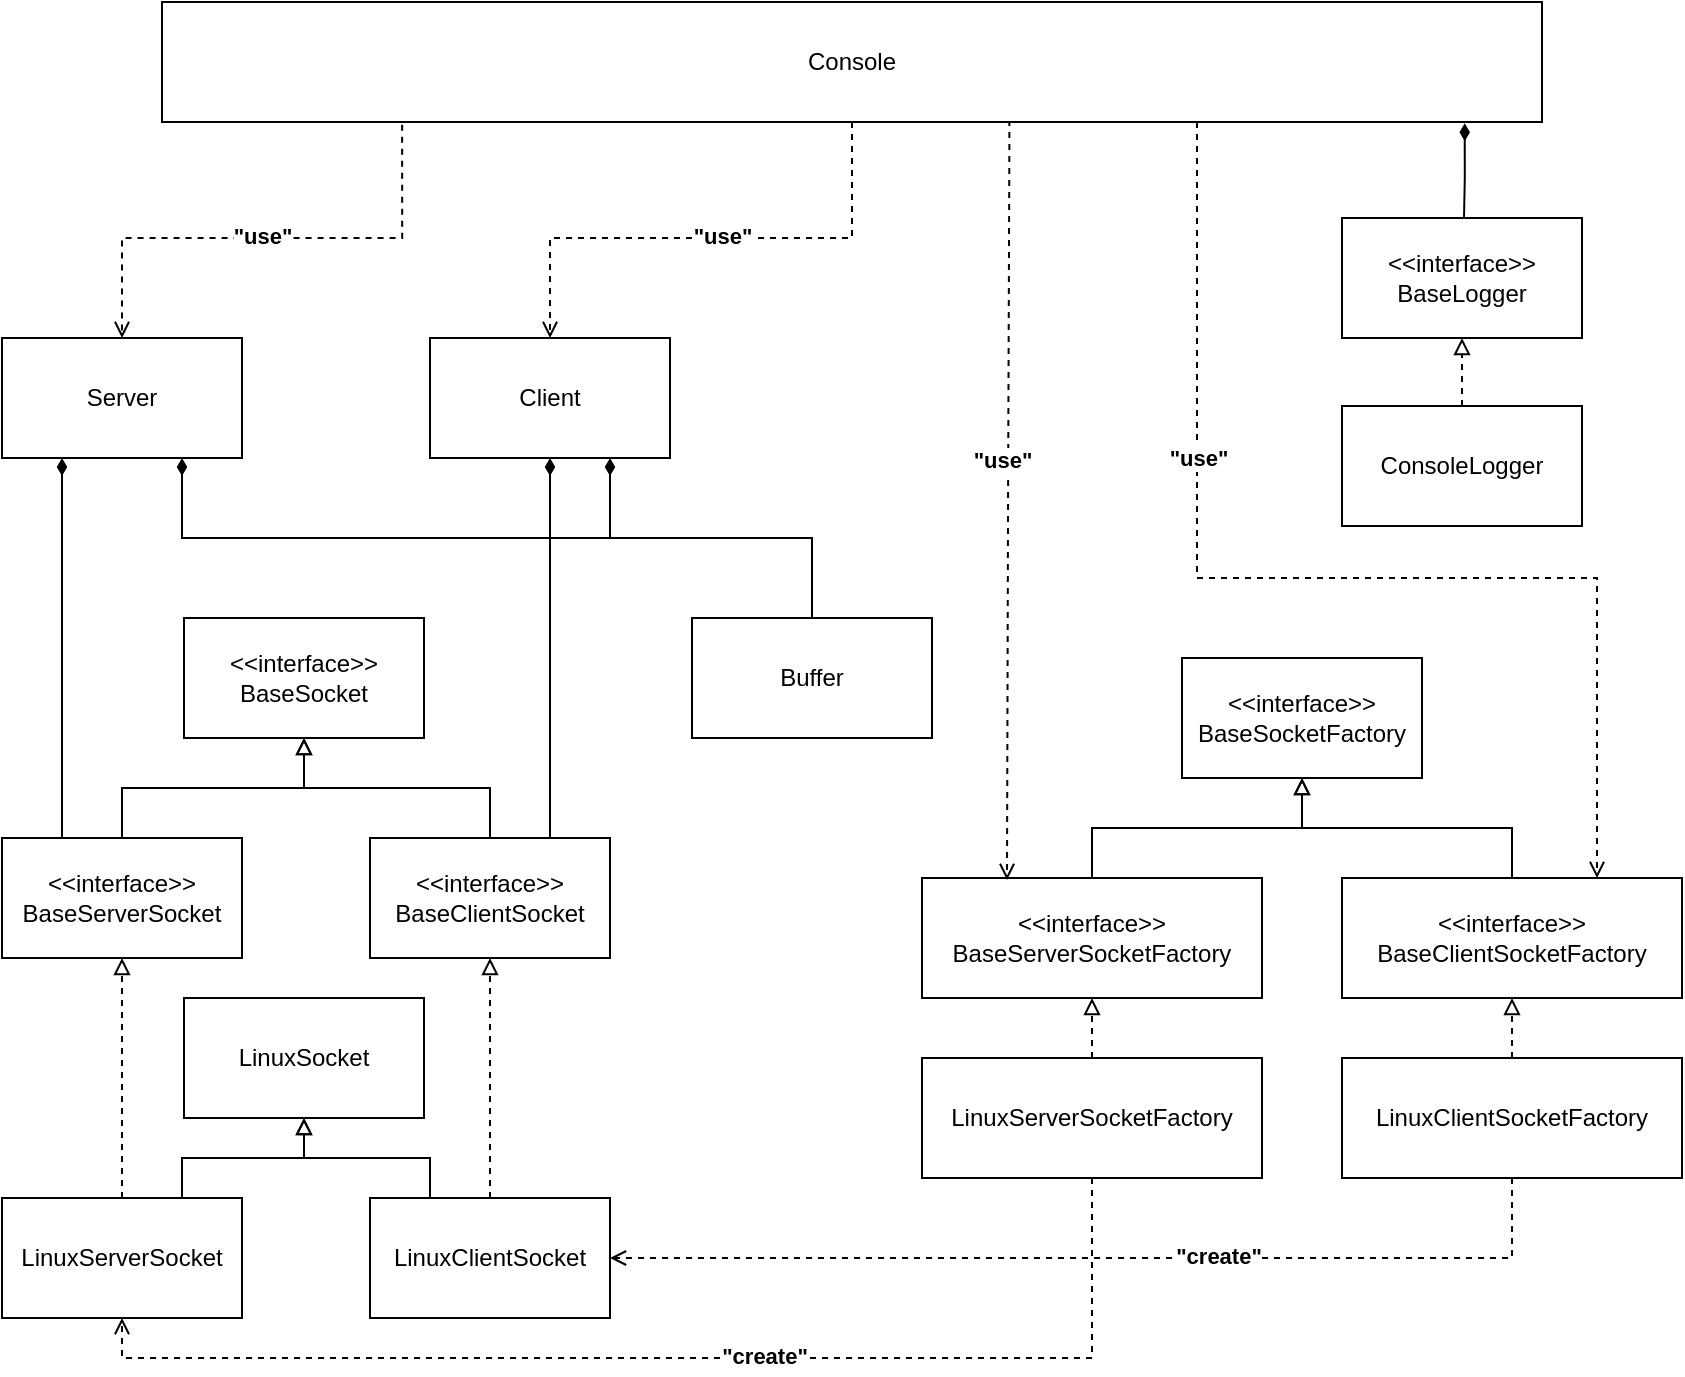 <mxfile version="24.7.17">
  <diagram name="Page-1" id="MKxAHKJy4eckgnvQ1jzk">
    <mxGraphModel dx="1050" dy="1691" grid="1" gridSize="10" guides="1" tooltips="1" connect="1" arrows="1" fold="1" page="1" pageScale="1" pageWidth="827" pageHeight="1169" math="0" shadow="0">
      <root>
        <mxCell id="0" />
        <mxCell id="1" parent="0" />
        <mxCell id="K2Ar3N3fbyWXfkPtJl5y-1" value="&lt;div&gt;&amp;lt;&amp;lt;interface&amp;gt;&amp;gt;&lt;/div&gt;BaseSocket" style="rounded=0;whiteSpace=wrap;html=1;" parent="1" vertex="1">
          <mxGeometry x="321" y="140" width="120" height="60" as="geometry" />
        </mxCell>
        <mxCell id="K2Ar3N3fbyWXfkPtJl5y-8" style="edgeStyle=orthogonalEdgeStyle;rounded=0;orthogonalLoop=1;jettySize=auto;html=1;exitX=0.5;exitY=0;exitDx=0;exitDy=0;entryX=0.5;entryY=1;entryDx=0;entryDy=0;endArrow=block;endFill=0;" parent="1" source="K2Ar3N3fbyWXfkPtJl5y-2" target="K2Ar3N3fbyWXfkPtJl5y-1" edge="1">
          <mxGeometry relative="1" as="geometry" />
        </mxCell>
        <mxCell id="fmRBtRd1B92gkLs5Mzk1-1" style="edgeStyle=orthogonalEdgeStyle;rounded=0;orthogonalLoop=1;jettySize=auto;html=1;exitX=0.25;exitY=0;exitDx=0;exitDy=0;entryX=0.25;entryY=1;entryDx=0;entryDy=0;endArrow=diamondThin;endFill=1;" parent="1" source="K2Ar3N3fbyWXfkPtJl5y-2" target="sBQ4OPQ4IkBZ1lPpE5tY-2" edge="1">
          <mxGeometry relative="1" as="geometry" />
        </mxCell>
        <mxCell id="K2Ar3N3fbyWXfkPtJl5y-2" value="&lt;div&gt;&amp;lt;&amp;lt;interface&amp;gt;&amp;gt;&lt;br&gt;&lt;/div&gt;BaseServerSocket" style="rounded=0;whiteSpace=wrap;html=1;" parent="1" vertex="1">
          <mxGeometry x="230" y="250" width="120" height="60" as="geometry" />
        </mxCell>
        <mxCell id="K2Ar3N3fbyWXfkPtJl5y-10" style="edgeStyle=orthogonalEdgeStyle;rounded=0;orthogonalLoop=1;jettySize=auto;html=1;exitX=0.5;exitY=0;exitDx=0;exitDy=0;entryX=0.5;entryY=1;entryDx=0;entryDy=0;endArrow=block;endFill=0;" parent="1" source="K2Ar3N3fbyWXfkPtJl5y-4" target="K2Ar3N3fbyWXfkPtJl5y-1" edge="1">
          <mxGeometry relative="1" as="geometry" />
        </mxCell>
        <mxCell id="K2Ar3N3fbyWXfkPtJl5y-4" value="&lt;div&gt;&amp;lt;&amp;lt;interface&amp;gt;&amp;gt;&lt;br&gt;&lt;/div&gt;BaseClientSocket" style="rounded=0;whiteSpace=wrap;html=1;" parent="1" vertex="1">
          <mxGeometry x="414" y="250" width="120" height="60" as="geometry" />
        </mxCell>
        <mxCell id="K2Ar3N3fbyWXfkPtJl5y-15" style="edgeStyle=orthogonalEdgeStyle;rounded=0;orthogonalLoop=1;jettySize=auto;html=1;exitX=0.5;exitY=0;exitDx=0;exitDy=0;entryX=0.5;entryY=1;entryDx=0;entryDy=0;endArrow=block;endFill=0;dashed=1;" parent="1" source="K2Ar3N3fbyWXfkPtJl5y-12" target="K2Ar3N3fbyWXfkPtJl5y-2" edge="1">
          <mxGeometry relative="1" as="geometry">
            <Array as="points">
              <mxPoint x="290" y="330" />
              <mxPoint x="290" y="330" />
            </Array>
          </mxGeometry>
        </mxCell>
        <mxCell id="sBQ4OPQ4IkBZ1lPpE5tY-35" style="edgeStyle=orthogonalEdgeStyle;rounded=0;orthogonalLoop=1;jettySize=auto;html=1;exitX=0.75;exitY=0;exitDx=0;exitDy=0;entryX=0.5;entryY=1;entryDx=0;entryDy=0;endArrow=block;endFill=0;" parent="1" source="K2Ar3N3fbyWXfkPtJl5y-12" target="K2Ar3N3fbyWXfkPtJl5y-17" edge="1">
          <mxGeometry relative="1" as="geometry" />
        </mxCell>
        <mxCell id="K2Ar3N3fbyWXfkPtJl5y-12" value="LinuxServerSocket" style="rounded=0;whiteSpace=wrap;html=1;" parent="1" vertex="1">
          <mxGeometry x="230" y="430" width="120" height="60" as="geometry" />
        </mxCell>
        <mxCell id="K2Ar3N3fbyWXfkPtJl5y-16" style="edgeStyle=orthogonalEdgeStyle;rounded=0;orthogonalLoop=1;jettySize=auto;html=1;exitX=0.5;exitY=0;exitDx=0;exitDy=0;entryX=0.5;entryY=1;entryDx=0;entryDy=0;dashed=1;endArrow=block;endFill=0;" parent="1" source="K2Ar3N3fbyWXfkPtJl5y-13" target="K2Ar3N3fbyWXfkPtJl5y-4" edge="1">
          <mxGeometry relative="1" as="geometry">
            <Array as="points">
              <mxPoint x="474" y="340" />
              <mxPoint x="474" y="340" />
            </Array>
          </mxGeometry>
        </mxCell>
        <mxCell id="sBQ4OPQ4IkBZ1lPpE5tY-36" style="edgeStyle=orthogonalEdgeStyle;rounded=0;orthogonalLoop=1;jettySize=auto;html=1;exitX=0.25;exitY=0;exitDx=0;exitDy=0;entryX=0.5;entryY=1;entryDx=0;entryDy=0;endArrow=block;endFill=0;" parent="1" source="K2Ar3N3fbyWXfkPtJl5y-13" target="K2Ar3N3fbyWXfkPtJl5y-17" edge="1">
          <mxGeometry relative="1" as="geometry" />
        </mxCell>
        <mxCell id="K2Ar3N3fbyWXfkPtJl5y-13" value="LinuxClientSocket" style="rounded=0;whiteSpace=wrap;html=1;" parent="1" vertex="1">
          <mxGeometry x="414" y="430" width="120" height="60" as="geometry" />
        </mxCell>
        <mxCell id="K2Ar3N3fbyWXfkPtJl5y-17" value="LinuxSocket" style="rounded=0;whiteSpace=wrap;html=1;" parent="1" vertex="1">
          <mxGeometry x="321" y="330" width="120" height="60" as="geometry" />
        </mxCell>
        <mxCell id="K2Ar3N3fbyWXfkPtJl5y-22" value="&lt;div&gt;&amp;lt;&amp;lt;interface&amp;gt;&amp;gt;&lt;br&gt;&lt;/div&gt;BaseSocketFactory" style="rounded=0;whiteSpace=wrap;html=1;" parent="1" vertex="1">
          <mxGeometry x="820" y="160" width="120" height="60" as="geometry" />
        </mxCell>
        <mxCell id="K2Ar3N3fbyWXfkPtJl5y-29" style="edgeStyle=orthogonalEdgeStyle;rounded=0;orthogonalLoop=1;jettySize=auto;html=1;exitX=0.5;exitY=0;exitDx=0;exitDy=0;entryX=0.5;entryY=1;entryDx=0;entryDy=0;endArrow=block;endFill=0;" parent="1" source="K2Ar3N3fbyWXfkPtJl5y-23" target="K2Ar3N3fbyWXfkPtJl5y-22" edge="1">
          <mxGeometry relative="1" as="geometry" />
        </mxCell>
        <mxCell id="K2Ar3N3fbyWXfkPtJl5y-23" value="&lt;div&gt;&amp;lt;&amp;lt;interface&amp;gt;&amp;gt;&lt;br&gt;&lt;/div&gt;BaseServerSocketFactory" style="rounded=0;whiteSpace=wrap;html=1;" parent="1" vertex="1">
          <mxGeometry x="690" y="270" width="170" height="60" as="geometry" />
        </mxCell>
        <mxCell id="K2Ar3N3fbyWXfkPtJl5y-30" style="edgeStyle=orthogonalEdgeStyle;rounded=0;orthogonalLoop=1;jettySize=auto;html=1;exitX=0.5;exitY=0;exitDx=0;exitDy=0;entryX=0.5;entryY=1;entryDx=0;entryDy=0;endArrow=block;endFill=0;" parent="1" source="K2Ar3N3fbyWXfkPtJl5y-26" target="K2Ar3N3fbyWXfkPtJl5y-22" edge="1">
          <mxGeometry relative="1" as="geometry" />
        </mxCell>
        <mxCell id="K2Ar3N3fbyWXfkPtJl5y-26" value="&lt;div&gt;&amp;lt;&amp;lt;interface&amp;gt;&amp;gt;&lt;br&gt;&lt;/div&gt;BaseClientSocketFactory" style="rounded=0;whiteSpace=wrap;html=1;" parent="1" vertex="1">
          <mxGeometry x="900" y="270" width="170" height="60" as="geometry" />
        </mxCell>
        <mxCell id="K2Ar3N3fbyWXfkPtJl5y-35" style="edgeStyle=orthogonalEdgeStyle;rounded=0;orthogonalLoop=1;jettySize=auto;html=1;exitX=0.5;exitY=0;exitDx=0;exitDy=0;entryX=0.5;entryY=1;entryDx=0;entryDy=0;endArrow=block;endFill=0;dashed=1;" parent="1" source="K2Ar3N3fbyWXfkPtJl5y-34" target="K2Ar3N3fbyWXfkPtJl5y-23" edge="1">
          <mxGeometry relative="1" as="geometry" />
        </mxCell>
        <mxCell id="sBQ4OPQ4IkBZ1lPpE5tY-44" style="edgeStyle=orthogonalEdgeStyle;rounded=0;orthogonalLoop=1;jettySize=auto;html=1;exitX=0.5;exitY=1;exitDx=0;exitDy=0;entryX=0.5;entryY=1;entryDx=0;entryDy=0;endArrow=open;endFill=0;dashed=1;" parent="1" source="K2Ar3N3fbyWXfkPtJl5y-34" target="K2Ar3N3fbyWXfkPtJl5y-12" edge="1">
          <mxGeometry relative="1" as="geometry" />
        </mxCell>
        <mxCell id="sBQ4OPQ4IkBZ1lPpE5tY-45" value="&quot;create&quot;" style="edgeLabel;html=1;align=center;verticalAlign=middle;resizable=0;points=[];fontStyle=1" parent="sBQ4OPQ4IkBZ1lPpE5tY-44" connectable="0" vertex="1">
          <mxGeometry x="-0.168" y="3" relative="1" as="geometry">
            <mxPoint x="-7" y="-4" as="offset" />
          </mxGeometry>
        </mxCell>
        <mxCell id="K2Ar3N3fbyWXfkPtJl5y-34" value="LinuxServerSocketFactory" style="rounded=0;whiteSpace=wrap;html=1;" parent="1" vertex="1">
          <mxGeometry x="690" y="360" width="170" height="60" as="geometry" />
        </mxCell>
        <mxCell id="K2Ar3N3fbyWXfkPtJl5y-37" style="edgeStyle=orthogonalEdgeStyle;rounded=0;orthogonalLoop=1;jettySize=auto;html=1;exitX=0.5;exitY=0;exitDx=0;exitDy=0;entryX=0.5;entryY=1;entryDx=0;entryDy=0;endArrow=block;endFill=0;dashed=1;" parent="1" source="K2Ar3N3fbyWXfkPtJl5y-36" target="K2Ar3N3fbyWXfkPtJl5y-26" edge="1">
          <mxGeometry relative="1" as="geometry" />
        </mxCell>
        <mxCell id="sBQ4OPQ4IkBZ1lPpE5tY-43" style="edgeStyle=orthogonalEdgeStyle;rounded=0;orthogonalLoop=1;jettySize=auto;html=1;exitX=0.5;exitY=1;exitDx=0;exitDy=0;entryX=1;entryY=0.5;entryDx=0;entryDy=0;endArrow=open;endFill=0;dashed=1;" parent="1" source="K2Ar3N3fbyWXfkPtJl5y-36" target="K2Ar3N3fbyWXfkPtJl5y-13" edge="1">
          <mxGeometry relative="1" as="geometry" />
        </mxCell>
        <mxCell id="sBQ4OPQ4IkBZ1lPpE5tY-46" value="&quot;create&quot;" style="edgeLabel;html=1;align=center;verticalAlign=middle;resizable=0;points=[];fontStyle=1" parent="sBQ4OPQ4IkBZ1lPpE5tY-43" connectable="0" vertex="1">
          <mxGeometry x="-0.236" y="1" relative="1" as="geometry">
            <mxPoint y="-2" as="offset" />
          </mxGeometry>
        </mxCell>
        <mxCell id="K2Ar3N3fbyWXfkPtJl5y-36" value="LinuxClientSocketFactory" style="rounded=0;whiteSpace=wrap;html=1;" parent="1" vertex="1">
          <mxGeometry x="900" y="360" width="170" height="60" as="geometry" />
        </mxCell>
        <mxCell id="K2Ar3N3fbyWXfkPtJl5y-38" value="&lt;div&gt;&amp;lt;&amp;lt;interface&amp;gt;&amp;gt;&lt;br&gt;&lt;/div&gt;BaseLogger" style="rounded=0;whiteSpace=wrap;html=1;" parent="1" vertex="1">
          <mxGeometry x="900" y="-60" width="120" height="60" as="geometry" />
        </mxCell>
        <mxCell id="K2Ar3N3fbyWXfkPtJl5y-40" style="edgeStyle=orthogonalEdgeStyle;rounded=0;orthogonalLoop=1;jettySize=auto;html=1;exitX=0.5;exitY=0;exitDx=0;exitDy=0;entryX=0.5;entryY=1;entryDx=0;entryDy=0;endArrow=block;endFill=0;dashed=1;" parent="1" source="K2Ar3N3fbyWXfkPtJl5y-39" target="K2Ar3N3fbyWXfkPtJl5y-38" edge="1">
          <mxGeometry relative="1" as="geometry" />
        </mxCell>
        <mxCell id="K2Ar3N3fbyWXfkPtJl5y-39" value="ConsoleLogger" style="rounded=0;whiteSpace=wrap;html=1;" parent="1" vertex="1">
          <mxGeometry x="900" y="34" width="120" height="60" as="geometry" />
        </mxCell>
        <mxCell id="sBQ4OPQ4IkBZ1lPpE5tY-1" value="Buffer" style="rounded=0;whiteSpace=wrap;html=1;" parent="1" vertex="1">
          <mxGeometry x="575" y="140" width="120" height="60" as="geometry" />
        </mxCell>
        <mxCell id="sBQ4OPQ4IkBZ1lPpE5tY-25" style="edgeStyle=orthogonalEdgeStyle;rounded=0;orthogonalLoop=1;jettySize=auto;html=1;exitX=0.75;exitY=1;exitDx=0;exitDy=0;entryX=0.5;entryY=0;entryDx=0;entryDy=0;endArrow=none;endFill=0;startArrow=diamondThin;startFill=1;" parent="1" source="sBQ4OPQ4IkBZ1lPpE5tY-2" target="sBQ4OPQ4IkBZ1lPpE5tY-1" edge="1">
          <mxGeometry relative="1" as="geometry">
            <Array as="points">
              <mxPoint x="320" y="100" />
              <mxPoint x="635" y="100" />
            </Array>
          </mxGeometry>
        </mxCell>
        <mxCell id="sBQ4OPQ4IkBZ1lPpE5tY-2" value="Server" style="rounded=0;whiteSpace=wrap;html=1;" parent="1" vertex="1">
          <mxGeometry x="230" width="120" height="60" as="geometry" />
        </mxCell>
        <mxCell id="sBQ4OPQ4IkBZ1lPpE5tY-22" style="edgeStyle=orthogonalEdgeStyle;rounded=0;orthogonalLoop=1;jettySize=auto;html=1;exitX=0.5;exitY=1;exitDx=0;exitDy=0;entryX=0.75;entryY=0;entryDx=0;entryDy=0;endArrow=none;endFill=0;startArrow=diamondThin;startFill=1;" parent="1" source="sBQ4OPQ4IkBZ1lPpE5tY-3" target="K2Ar3N3fbyWXfkPtJl5y-4" edge="1">
          <mxGeometry relative="1" as="geometry" />
        </mxCell>
        <mxCell id="sBQ4OPQ4IkBZ1lPpE5tY-27" style="edgeStyle=orthogonalEdgeStyle;rounded=0;orthogonalLoop=1;jettySize=auto;html=1;exitX=0.75;exitY=1;exitDx=0;exitDy=0;entryX=0.5;entryY=0;entryDx=0;entryDy=0;endArrow=none;endFill=0;startArrow=diamondThin;startFill=1;" parent="1" source="sBQ4OPQ4IkBZ1lPpE5tY-3" target="sBQ4OPQ4IkBZ1lPpE5tY-1" edge="1">
          <mxGeometry relative="1" as="geometry" />
        </mxCell>
        <mxCell id="sBQ4OPQ4IkBZ1lPpE5tY-3" value="Client" style="rounded=0;whiteSpace=wrap;html=1;" parent="1" vertex="1">
          <mxGeometry x="444" width="120" height="60" as="geometry" />
        </mxCell>
        <mxCell id="sBQ4OPQ4IkBZ1lPpE5tY-28" style="edgeStyle=orthogonalEdgeStyle;rounded=0;orthogonalLoop=1;jettySize=auto;html=1;exitX=0.174;exitY=1.022;exitDx=0;exitDy=0;entryX=0.5;entryY=0;entryDx=0;entryDy=0;endArrow=open;endFill=0;dashed=1;exitPerimeter=0;" parent="1" source="sBQ4OPQ4IkBZ1lPpE5tY-8" target="sBQ4OPQ4IkBZ1lPpE5tY-2" edge="1">
          <mxGeometry relative="1" as="geometry">
            <Array as="points">
              <mxPoint x="430" y="-50" />
              <mxPoint x="290" y="-50" />
            </Array>
          </mxGeometry>
        </mxCell>
        <mxCell id="sBQ4OPQ4IkBZ1lPpE5tY-37" value="&quot;use&quot;" style="edgeLabel;html=1;align=center;verticalAlign=middle;resizable=0;points=[];fontStyle=1" parent="sBQ4OPQ4IkBZ1lPpE5tY-28" connectable="0" vertex="1">
          <mxGeometry x="0.043" y="-1" relative="1" as="geometry">
            <mxPoint x="1" as="offset" />
          </mxGeometry>
        </mxCell>
        <mxCell id="sBQ4OPQ4IkBZ1lPpE5tY-29" style="edgeStyle=orthogonalEdgeStyle;rounded=0;orthogonalLoop=1;jettySize=auto;html=1;exitX=0.5;exitY=1;exitDx=0;exitDy=0;entryX=0.5;entryY=0;entryDx=0;entryDy=0;endArrow=open;endFill=0;dashed=1;" parent="1" source="sBQ4OPQ4IkBZ1lPpE5tY-8" target="sBQ4OPQ4IkBZ1lPpE5tY-3" edge="1">
          <mxGeometry relative="1" as="geometry">
            <Array as="points">
              <mxPoint x="655" y="-50" />
              <mxPoint x="504" y="-50" />
            </Array>
          </mxGeometry>
        </mxCell>
        <mxCell id="sBQ4OPQ4IkBZ1lPpE5tY-38" value="&quot;use&quot;" style="edgeLabel;html=1;align=center;verticalAlign=middle;resizable=0;points=[];fontStyle=1" parent="sBQ4OPQ4IkBZ1lPpE5tY-29" connectable="0" vertex="1">
          <mxGeometry x="-0.358" relative="1" as="geometry">
            <mxPoint x="-40" y="-1" as="offset" />
          </mxGeometry>
        </mxCell>
        <mxCell id="sBQ4OPQ4IkBZ1lPpE5tY-30" style="edgeStyle=orthogonalEdgeStyle;rounded=0;orthogonalLoop=1;jettySize=auto;html=1;exitX=0.614;exitY=0.983;exitDx=0;exitDy=0;entryX=0.25;entryY=0;entryDx=0;entryDy=0;endArrow=open;endFill=0;dashed=1;exitPerimeter=0;" parent="1" source="sBQ4OPQ4IkBZ1lPpE5tY-8" edge="1">
          <mxGeometry relative="1" as="geometry">
            <Array as="points">
              <mxPoint x="734" y="-99" />
              <mxPoint x="733" y="-99" />
              <mxPoint x="733" y="91" />
              <mxPoint x="733" y="91" />
            </Array>
            <mxPoint x="827.5" y="-108" as="sourcePoint" />
            <mxPoint x="732.5" y="271" as="targetPoint" />
          </mxGeometry>
        </mxCell>
        <mxCell id="sBQ4OPQ4IkBZ1lPpE5tY-39" value="&quot;use&quot;" style="edgeLabel;html=1;align=center;verticalAlign=middle;resizable=0;points=[];fontStyle=1" parent="sBQ4OPQ4IkBZ1lPpE5tY-30" connectable="0" vertex="1">
          <mxGeometry x="0.162" y="-3" relative="1" as="geometry">
            <mxPoint y="-51" as="offset" />
          </mxGeometry>
        </mxCell>
        <mxCell id="sBQ4OPQ4IkBZ1lPpE5tY-31" style="edgeStyle=orthogonalEdgeStyle;rounded=0;orthogonalLoop=1;jettySize=auto;html=1;exitX=0.75;exitY=1;exitDx=0;exitDy=0;entryX=0.75;entryY=0;entryDx=0;entryDy=0;endArrow=open;endFill=0;dashed=1;" parent="1" source="sBQ4OPQ4IkBZ1lPpE5tY-8" target="K2Ar3N3fbyWXfkPtJl5y-26" edge="1">
          <mxGeometry relative="1" as="geometry">
            <Array as="points">
              <mxPoint x="828" y="120" />
              <mxPoint x="1028" y="120" />
            </Array>
          </mxGeometry>
        </mxCell>
        <mxCell id="sBQ4OPQ4IkBZ1lPpE5tY-40" value="&quot;use&quot;" style="edgeLabel;html=1;align=center;verticalAlign=middle;resizable=0;points=[];fontStyle=1" parent="sBQ4OPQ4IkBZ1lPpE5tY-31" connectable="0" vertex="1">
          <mxGeometry x="0.074" y="1" relative="1" as="geometry">
            <mxPoint x="-82" y="-59" as="offset" />
          </mxGeometry>
        </mxCell>
        <mxCell id="sBQ4OPQ4IkBZ1lPpE5tY-32" style="edgeStyle=orthogonalEdgeStyle;rounded=0;orthogonalLoop=1;jettySize=auto;html=1;exitX=0.944;exitY=1.01;exitDx=0;exitDy=0;entryX=0.5;entryY=0;entryDx=0;entryDy=0;endArrow=none;endFill=0;startArrow=diamondThin;startFill=1;exitPerimeter=0;" parent="1" source="sBQ4OPQ4IkBZ1lPpE5tY-8" target="K2Ar3N3fbyWXfkPtJl5y-38" edge="1">
          <mxGeometry relative="1" as="geometry">
            <Array as="points">
              <mxPoint x="961" y="-80" />
              <mxPoint x="961" y="-50" />
            </Array>
          </mxGeometry>
        </mxCell>
        <mxCell id="sBQ4OPQ4IkBZ1lPpE5tY-8" value="Console" style="rounded=0;whiteSpace=wrap;html=1;" parent="1" vertex="1">
          <mxGeometry x="310" y="-168" width="690" height="60" as="geometry" />
        </mxCell>
      </root>
    </mxGraphModel>
  </diagram>
</mxfile>
